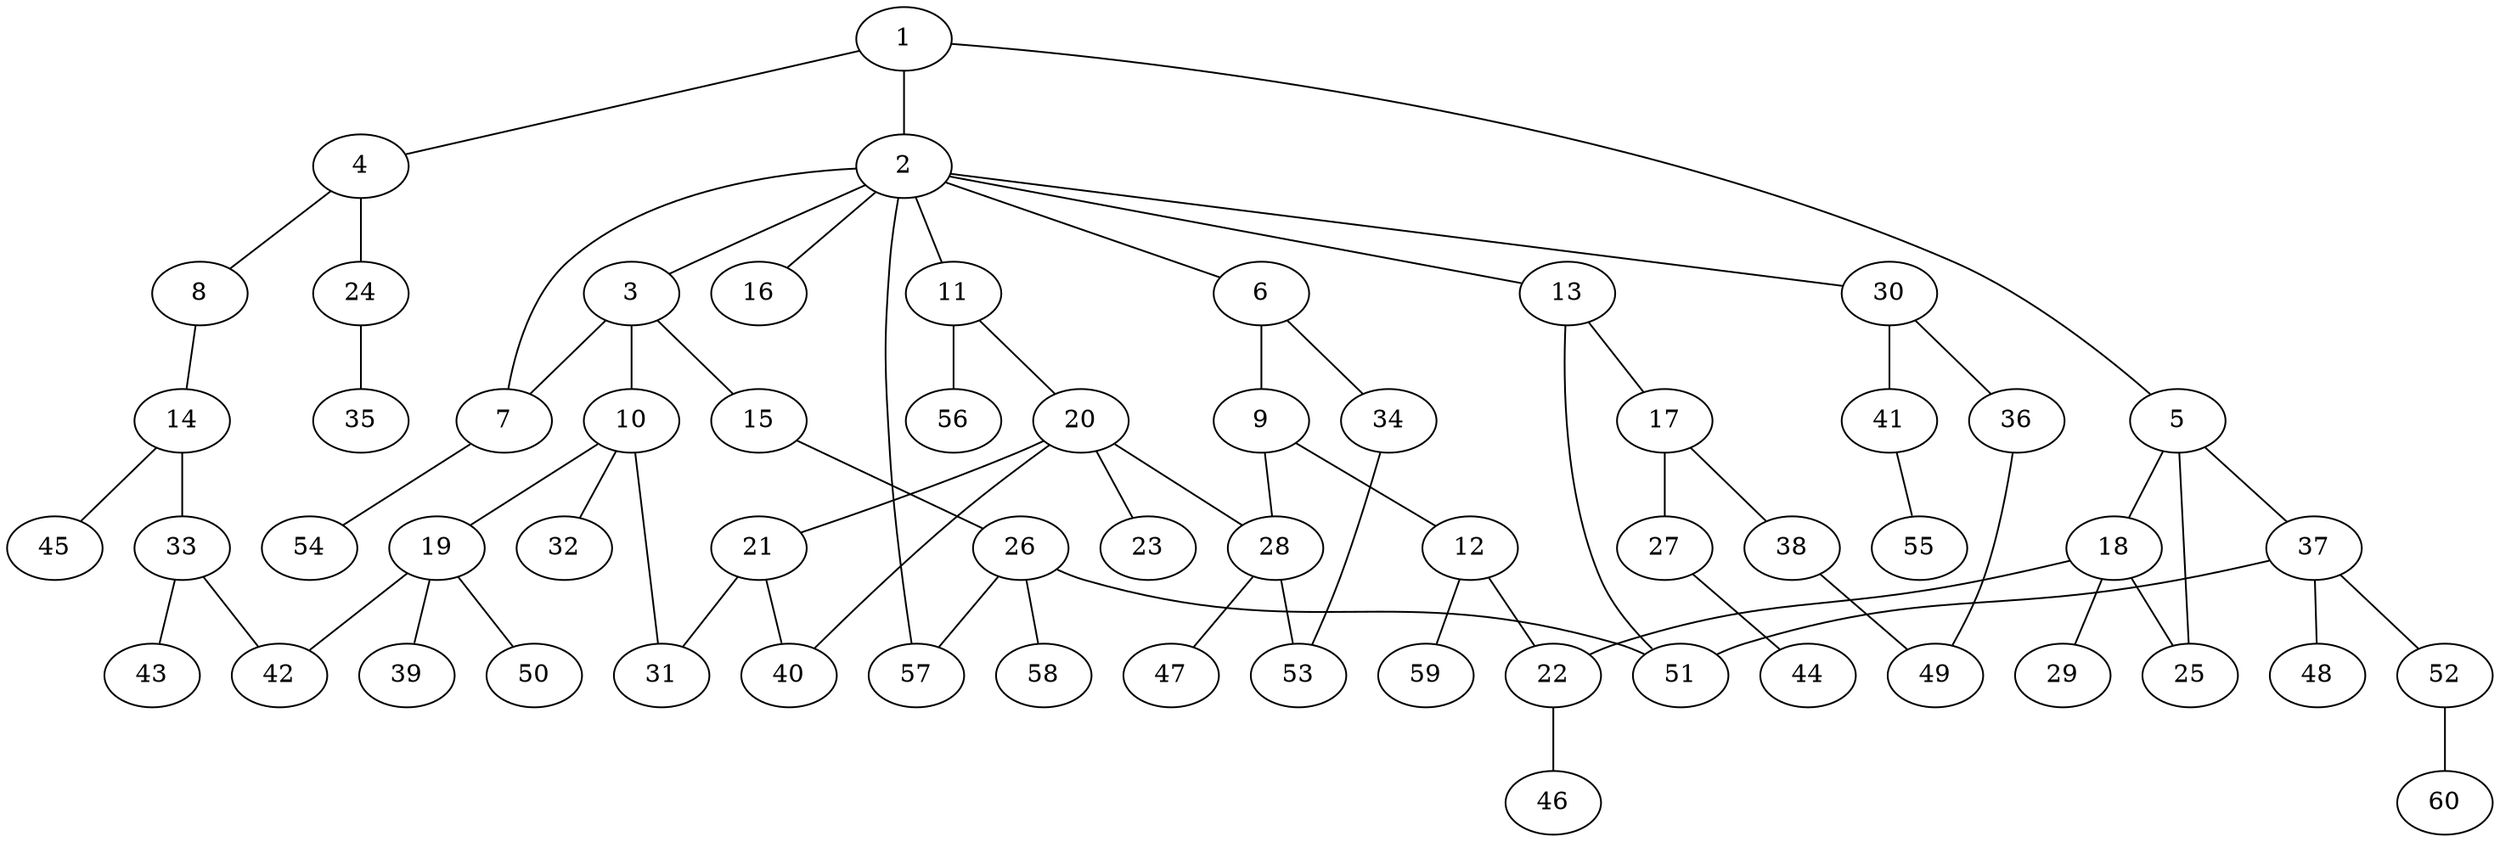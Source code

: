 graph graphname {1--2
1--4
1--5
2--3
2--6
2--7
2--11
2--13
2--16
2--30
2--57
3--7
3--10
3--15
4--8
4--24
5--18
5--25
5--37
6--9
6--34
7--54
8--14
9--12
9--28
10--19
10--31
10--32
11--20
11--56
12--22
12--59
13--17
13--51
14--33
14--45
15--26
17--27
17--38
18--22
18--25
18--29
19--39
19--42
19--50
20--21
20--23
20--28
20--40
21--31
21--40
22--46
24--35
26--51
26--57
26--58
27--44
28--47
28--53
30--36
30--41
33--42
33--43
34--53
36--49
37--48
37--51
37--52
38--49
41--55
52--60
}